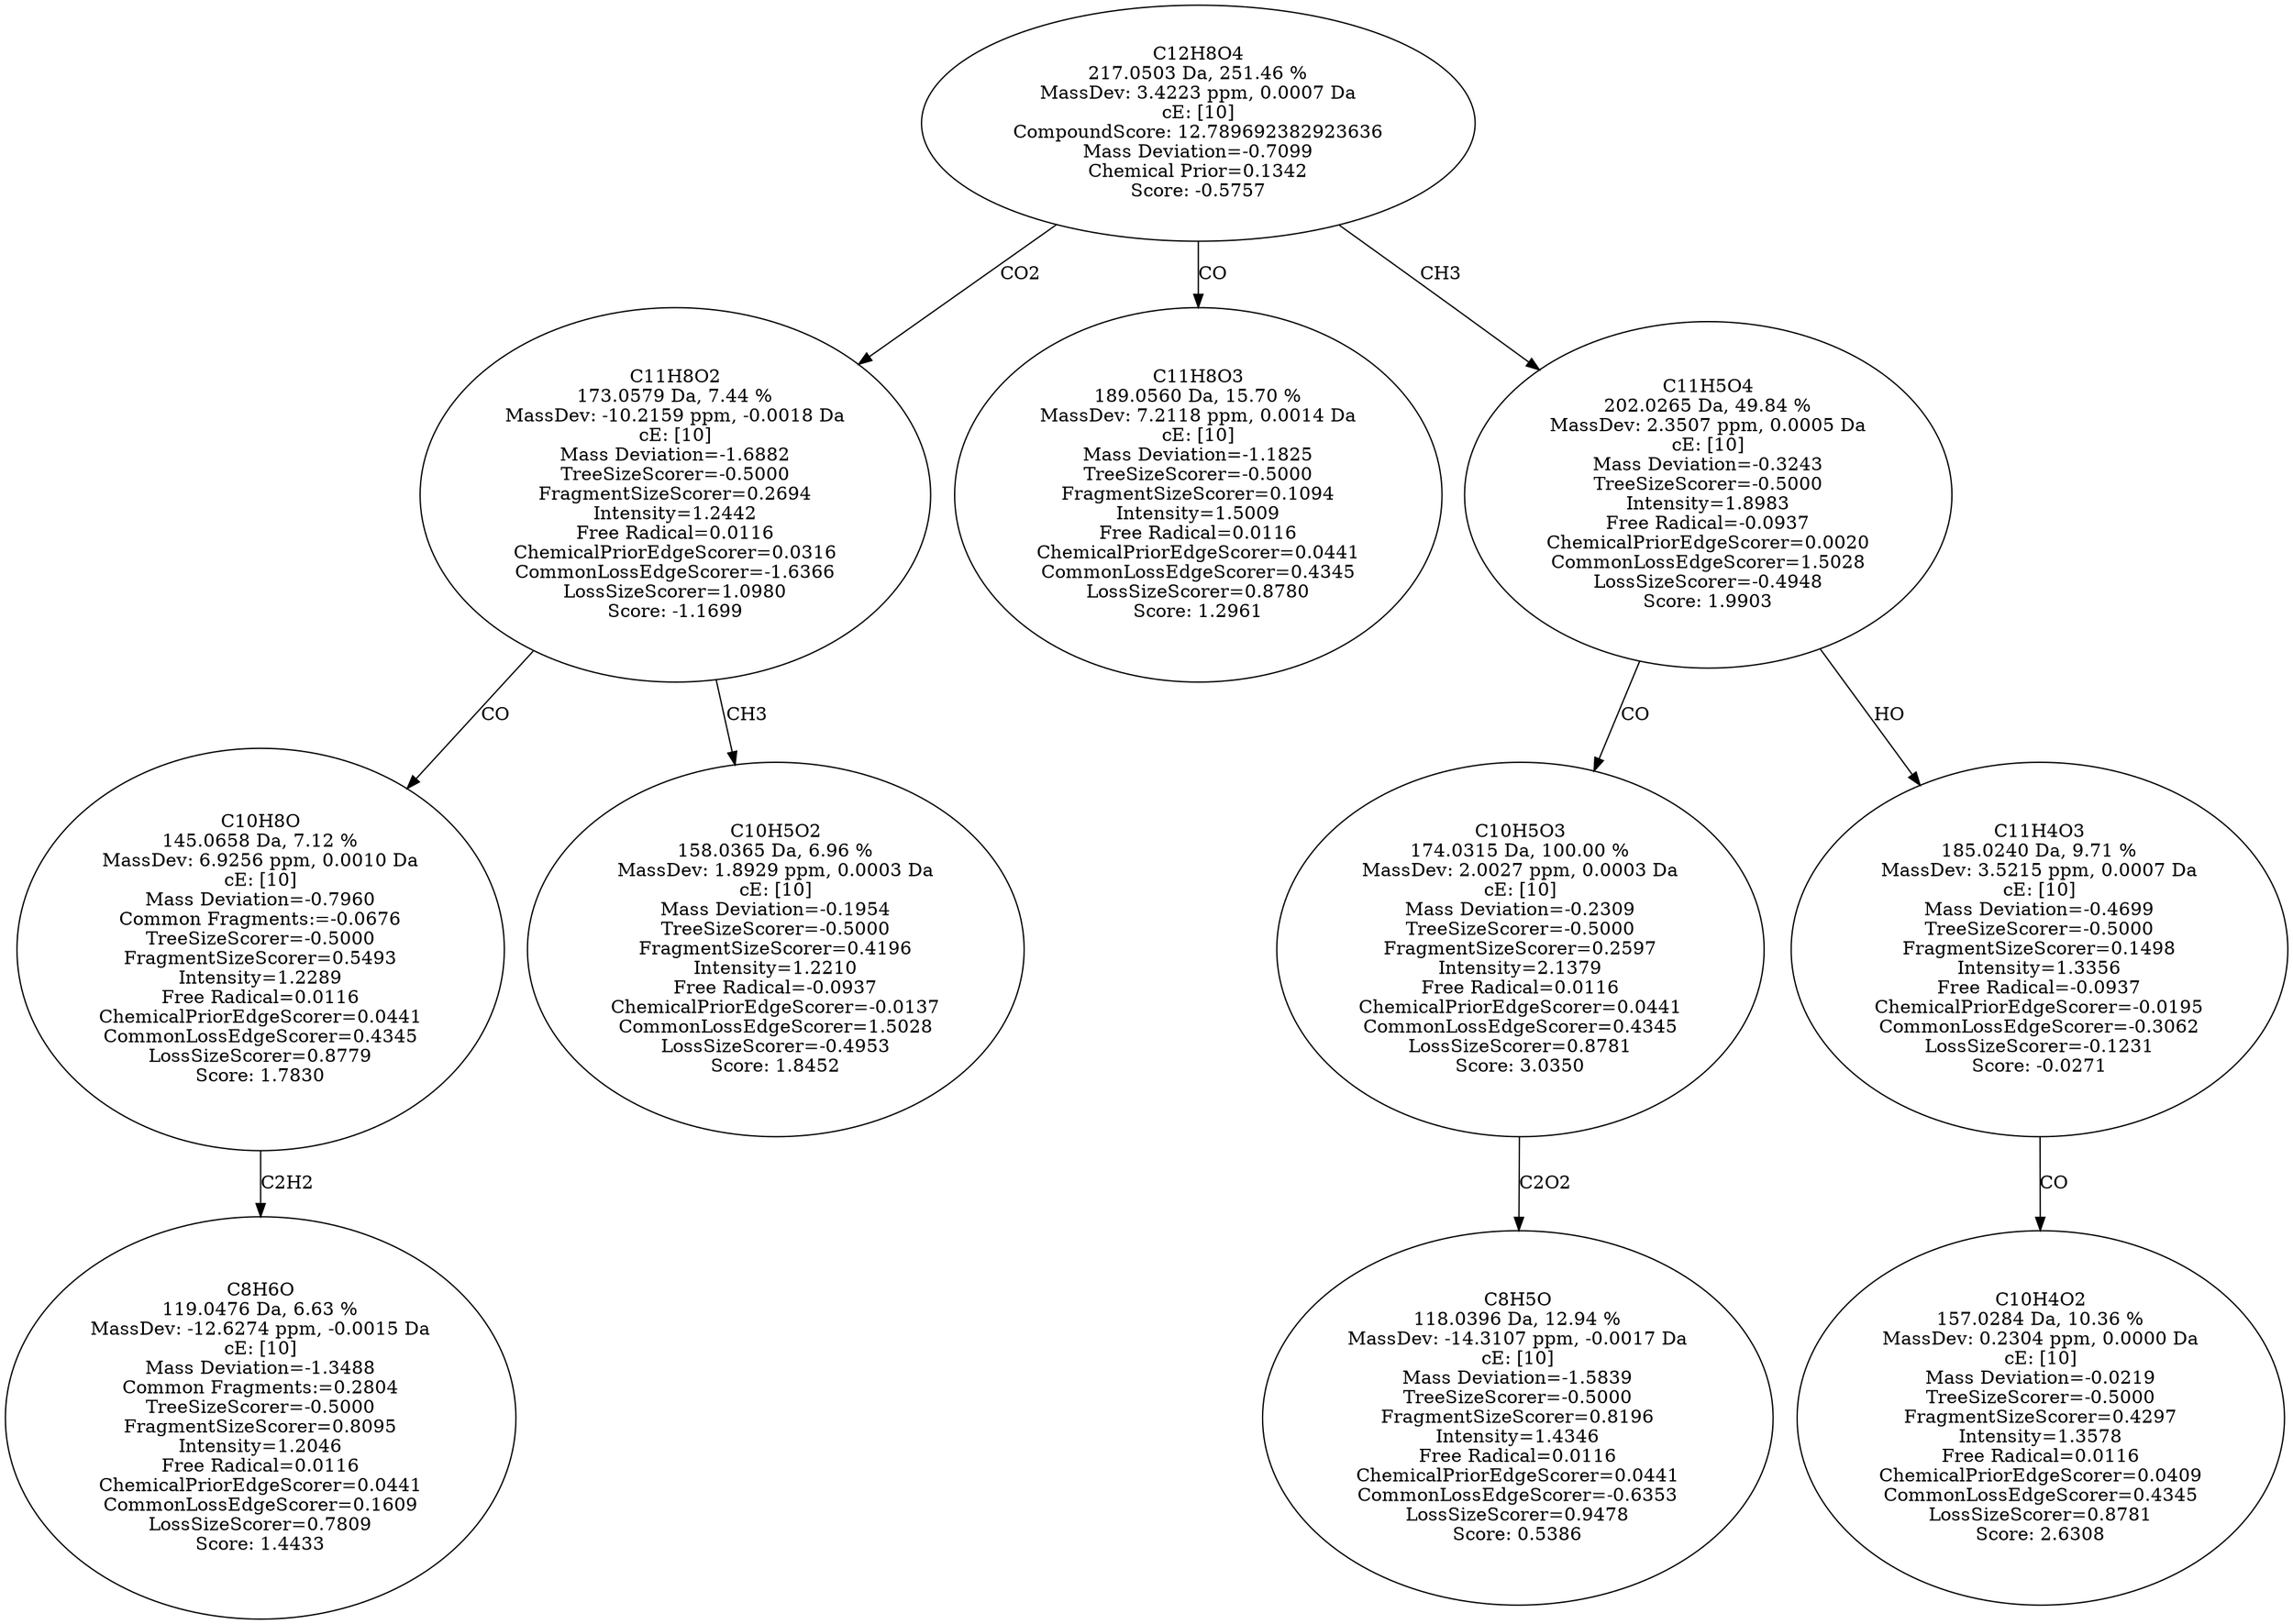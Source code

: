 strict digraph {
v1 [label="C8H6O\n119.0476 Da, 6.63 %\nMassDev: -12.6274 ppm, -0.0015 Da\ncE: [10]\nMass Deviation=-1.3488\nCommon Fragments:=0.2804\nTreeSizeScorer=-0.5000\nFragmentSizeScorer=0.8095\nIntensity=1.2046\nFree Radical=0.0116\nChemicalPriorEdgeScorer=0.0441\nCommonLossEdgeScorer=0.1609\nLossSizeScorer=0.7809\nScore: 1.4433"];
v2 [label="C10H8O\n145.0658 Da, 7.12 %\nMassDev: 6.9256 ppm, 0.0010 Da\ncE: [10]\nMass Deviation=-0.7960\nCommon Fragments:=-0.0676\nTreeSizeScorer=-0.5000\nFragmentSizeScorer=0.5493\nIntensity=1.2289\nFree Radical=0.0116\nChemicalPriorEdgeScorer=0.0441\nCommonLossEdgeScorer=0.4345\nLossSizeScorer=0.8779\nScore: 1.7830"];
v3 [label="C10H5O2\n158.0365 Da, 6.96 %\nMassDev: 1.8929 ppm, 0.0003 Da\ncE: [10]\nMass Deviation=-0.1954\nTreeSizeScorer=-0.5000\nFragmentSizeScorer=0.4196\nIntensity=1.2210\nFree Radical=-0.0937\nChemicalPriorEdgeScorer=-0.0137\nCommonLossEdgeScorer=1.5028\nLossSizeScorer=-0.4953\nScore: 1.8452"];
v4 [label="C11H8O2\n173.0579 Da, 7.44 %\nMassDev: -10.2159 ppm, -0.0018 Da\ncE: [10]\nMass Deviation=-1.6882\nTreeSizeScorer=-0.5000\nFragmentSizeScorer=0.2694\nIntensity=1.2442\nFree Radical=0.0116\nChemicalPriorEdgeScorer=0.0316\nCommonLossEdgeScorer=-1.6366\nLossSizeScorer=1.0980\nScore: -1.1699"];
v5 [label="C11H8O3\n189.0560 Da, 15.70 %\nMassDev: 7.2118 ppm, 0.0014 Da\ncE: [10]\nMass Deviation=-1.1825\nTreeSizeScorer=-0.5000\nFragmentSizeScorer=0.1094\nIntensity=1.5009\nFree Radical=0.0116\nChemicalPriorEdgeScorer=0.0441\nCommonLossEdgeScorer=0.4345\nLossSizeScorer=0.8780\nScore: 1.2961"];
v6 [label="C8H5O\n118.0396 Da, 12.94 %\nMassDev: -14.3107 ppm, -0.0017 Da\ncE: [10]\nMass Deviation=-1.5839\nTreeSizeScorer=-0.5000\nFragmentSizeScorer=0.8196\nIntensity=1.4346\nFree Radical=0.0116\nChemicalPriorEdgeScorer=0.0441\nCommonLossEdgeScorer=-0.6353\nLossSizeScorer=0.9478\nScore: 0.5386"];
v7 [label="C10H5O3\n174.0315 Da, 100.00 %\nMassDev: 2.0027 ppm, 0.0003 Da\ncE: [10]\nMass Deviation=-0.2309\nTreeSizeScorer=-0.5000\nFragmentSizeScorer=0.2597\nIntensity=2.1379\nFree Radical=0.0116\nChemicalPriorEdgeScorer=0.0441\nCommonLossEdgeScorer=0.4345\nLossSizeScorer=0.8781\nScore: 3.0350"];
v8 [label="C10H4O2\n157.0284 Da, 10.36 %\nMassDev: 0.2304 ppm, 0.0000 Da\ncE: [10]\nMass Deviation=-0.0219\nTreeSizeScorer=-0.5000\nFragmentSizeScorer=0.4297\nIntensity=1.3578\nFree Radical=0.0116\nChemicalPriorEdgeScorer=0.0409\nCommonLossEdgeScorer=0.4345\nLossSizeScorer=0.8781\nScore: 2.6308"];
v9 [label="C11H4O3\n185.0240 Da, 9.71 %\nMassDev: 3.5215 ppm, 0.0007 Da\ncE: [10]\nMass Deviation=-0.4699\nTreeSizeScorer=-0.5000\nFragmentSizeScorer=0.1498\nIntensity=1.3356\nFree Radical=-0.0937\nChemicalPriorEdgeScorer=-0.0195\nCommonLossEdgeScorer=-0.3062\nLossSizeScorer=-0.1231\nScore: -0.0271"];
v10 [label="C11H5O4\n202.0265 Da, 49.84 %\nMassDev: 2.3507 ppm, 0.0005 Da\ncE: [10]\nMass Deviation=-0.3243\nTreeSizeScorer=-0.5000\nIntensity=1.8983\nFree Radical=-0.0937\nChemicalPriorEdgeScorer=0.0020\nCommonLossEdgeScorer=1.5028\nLossSizeScorer=-0.4948\nScore: 1.9903"];
v11 [label="C12H8O4\n217.0503 Da, 251.46 %\nMassDev: 3.4223 ppm, 0.0007 Da\ncE: [10]\nCompoundScore: 12.789692382923636\nMass Deviation=-0.7099\nChemical Prior=0.1342\nScore: -0.5757"];
v2 -> v1 [label="C2H2"];
v4 -> v2 [label="CO"];
v4 -> v3 [label="CH3"];
v11 -> v4 [label="CO2"];
v11 -> v5 [label="CO"];
v7 -> v6 [label="C2O2"];
v10 -> v7 [label="CO"];
v9 -> v8 [label="CO"];
v10 -> v9 [label="HO"];
v11 -> v10 [label="CH3"];
}
